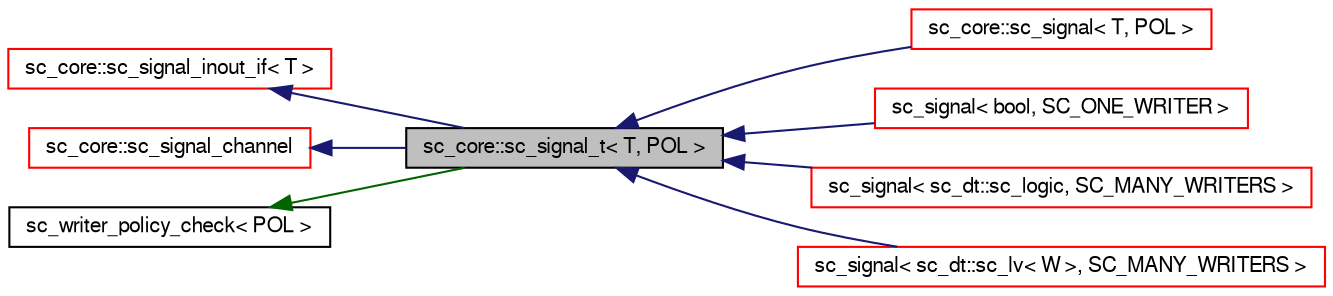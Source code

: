 digraph G
{
  edge [fontname="FreeSans",fontsize="10",labelfontname="FreeSans",labelfontsize="10"];
  node [fontname="FreeSans",fontsize="10",shape=record];
  rankdir=LR;
  Node1 [label="sc_core::sc_signal_t\< T, POL \>",height=0.2,width=0.4,color="black", fillcolor="grey75", style="filled" fontcolor="black"];
  Node2 -> Node1 [dir=back,color="midnightblue",fontsize="10",style="solid",fontname="FreeSans"];
  Node2 [label="sc_core::sc_signal_inout_if\< T \>",height=0.2,width=0.4,color="red", fillcolor="white", style="filled",URL="$a00192.html"];
  Node3 -> Node1 [dir=back,color="midnightblue",fontsize="10",style="solid",fontname="FreeSans"];
  Node3 [label="sc_core::sc_signal_channel",height=0.2,width=0.4,color="red", fillcolor="white", style="filled",URL="$a00188.html"];
  Node4 -> Node1 [dir=back,color="darkgreen",fontsize="10",style="solid",fontname="FreeSans"];
  Node4 [label="sc_writer_policy_check\< POL \>",height=0.2,width=0.4,color="black", fillcolor="white", style="filled",URL="$a00245.html"];
  Node1 -> Node5 [dir=back,color="midnightblue",fontsize="10",style="solid",fontname="FreeSans"];
  Node5 [label="sc_core::sc_signal\< T, POL \>",height=0.2,width=0.4,color="red", fillcolor="white", style="filled",URL="$a00185.html"];
  Node1 -> Node6 [dir=back,color="midnightblue",fontsize="10",style="solid",fontname="FreeSans"];
  Node6 [label="sc_signal\< bool, SC_ONE_WRITER \>",height=0.2,width=0.4,color="red", fillcolor="white", style="filled",URL="$a00185.html"];
  Node1 -> Node7 [dir=back,color="midnightblue",fontsize="10",style="solid",fontname="FreeSans"];
  Node7 [label="sc_signal\< sc_dt::sc_logic, SC_MANY_WRITERS \>",height=0.2,width=0.4,color="red", fillcolor="white", style="filled",URL="$a00185.html"];
  Node1 -> Node8 [dir=back,color="midnightblue",fontsize="10",style="solid",fontname="FreeSans"];
  Node8 [label="sc_signal\< sc_dt::sc_lv\< W \>, SC_MANY_WRITERS \>",height=0.2,width=0.4,color="red", fillcolor="white", style="filled",URL="$a00185.html"];
}
